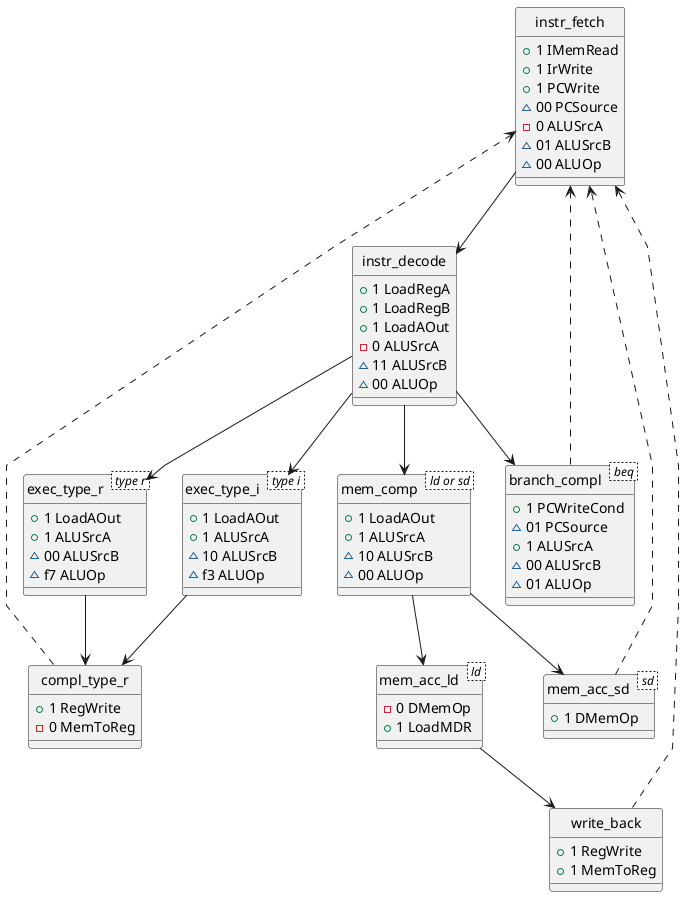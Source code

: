 @startuml

'skinparam monochrome true
skinparam linetype polyline
skinparam shadowing false

class instr_fetch {
    + 1 IMemRead
    + 1 IrWrite
    + 1 PCWrite
    ~ 00 PCSource
    - 0 ALUSrcA
    ~ 01 ALUSrcB
    ~ 00 ALUOp
}

class instr_decode {
    + 1 LoadRegA
    + 1 LoadRegB
    + 1 LoadAOut
    - 0 ALUSrcA
    ~ 11 ALUSrcB
    ~ 00 ALUOp
}

class mem_comp < ld or sd > {
    + 1 LoadAOut
    + 1 ALUSrcA
    ~ 10 ALUSrcB
    ~ 00 ALUOp 
}

class mem_acc_ld < ld > {
    - 0 DMemOp
    + 1 LoadMDR
}

class mem_acc_sd < sd >{
    + 1 DMemOp
}

class write_back {
    + 1 RegWrite
    + 1 MemToReg
}

class exec_type_r < type r >{
    + 1 LoadAOut
    + 1 ALUSrcA
    ~ 00 ALUSrcB
    ~ f7 ALUOp
}

class exec_type_i < type i >{
    + 1 LoadAOut
    + 1 ALUSrcA
    ~ 10 ALUSrcB
    ~ f3 ALUOp
}

class compl_type_r {
    + 1 RegWrite
    - 0 MemToReg
}

class branch_compl < beq >{
    + 1 PCWriteCond
    ~ 01 PCSource
    + 1 ALUSrcA
    ~ 00 ALUSrcB
    ~ 01 ALUOp
}

instr_fetch --> instr_decode

instr_decode --> mem_comp
instr_decode --> exec_type_i
instr_decode --> exec_type_r
instr_decode --> branch_compl

mem_comp --> mem_acc_ld
mem_comp --> mem_acc_sd

mem_acc_ld --> write_back
write_back ..> instr_fetch

mem_acc_sd ..> instr_fetch

exec_type_r --> compl_type_r
exec_type_i --> compl_type_r

compl_type_r ..> instr_fetch

branch_compl ..> instr_fetch


hide class circle

@enduml
